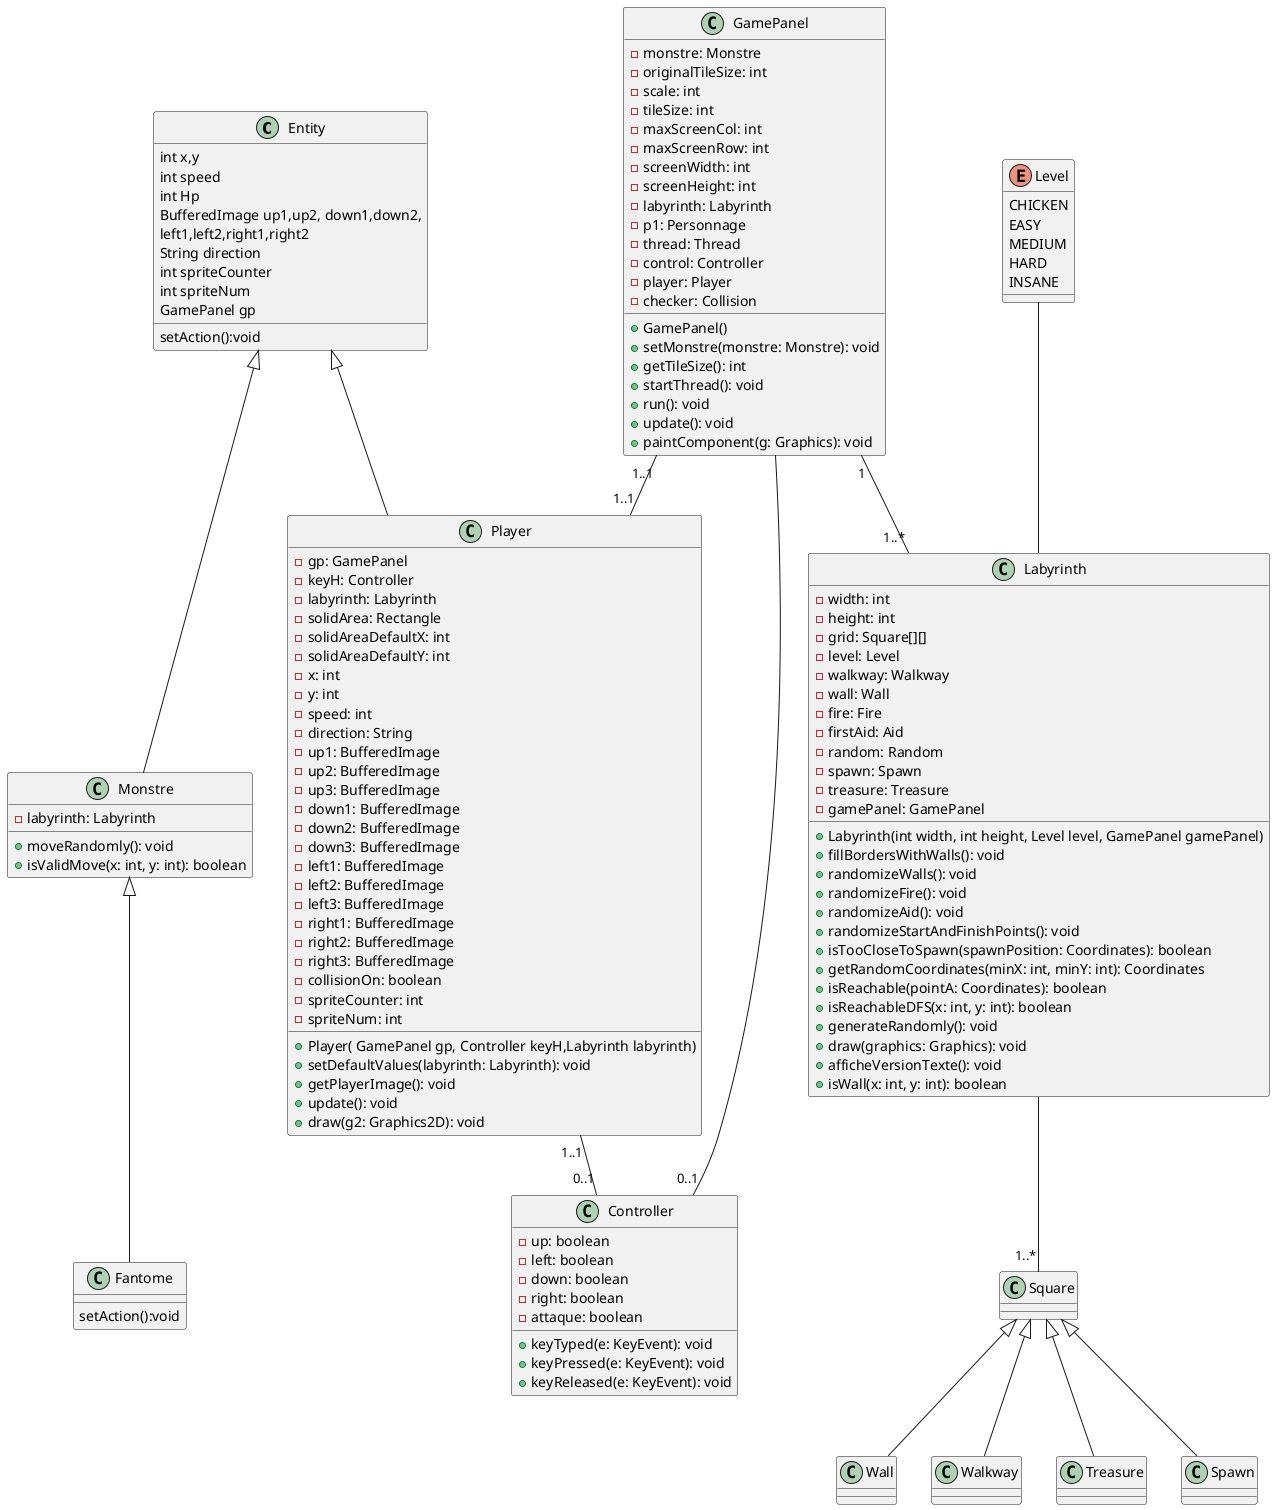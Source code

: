 @startuml
'https://plantuml.com/sequence-diagram


Entity <|--Monstre
Monstre <|--Fantome
GamePanel "1..1" -- "1..1" Player
Entity <|-- Player
GamePanel "1" -- "1..*" Labyrinth
Level -- Labyrinth
Player "1..1" -- "0..1" Controller
GamePanel -- "0..1" Controller
Labyrinth -- "1..*" Square
Square <|-- Wall 
Square <|-- Walkway
Square <|-- Treasure
Square <|-- Spawn

class Entity {
    int x,y
    int speed
    int Hp
    BufferedImage up1,up2, down1,down2,
    left1,left2,right1,right2
    String direction
    int spriteCounter
    int spriteNum
    GamePanel gp
    setAction():void

}

class Player {
        - gp: GamePanel
        - keyH: Controller
        - labyrinth: Labyrinth
        - solidArea: Rectangle
        - solidAreaDefaultX: int
        - solidAreaDefaultY: int
        - x: int
        - y: int
        - speed: int
        - direction: String
        - up1: BufferedImage
        - up2: BufferedImage
        - up3: BufferedImage
        - down1: BufferedImage
        - down2: BufferedImage
        - down3: BufferedImage
        - left1: BufferedImage
        - left2: BufferedImage
        - left3: BufferedImage
        - right1: BufferedImage
        - right2: BufferedImage
        - right3: BufferedImage
        - collisionOn: boolean
        - spriteCounter: int
        - spriteNum: int

        + Player( GamePanel gp, Controller keyH,Labyrinth labyrinth)
        + setDefaultValues(labyrinth: Labyrinth): void
        + getPlayerImage(): void
        + update(): void
        + draw(g2: Graphics2D): void
    }

class GamePanel {
        - monstre: Monstre
        - originalTileSize: int
        - scale: int
        - tileSize: int
        - maxScreenCol: int
        - maxScreenRow: int
        - screenWidth: int
        - screenHeight: int
        - labyrinth: Labyrinth
        - p1: Personnage 
        - thread: Thread
        - control: Controller
        - player: Player
        - checker: Collision

        + GamePanel()
        + setMonstre(monstre: Monstre): void
        + getTileSize(): int
        + startThread(): void
        + run(): void
        + update(): void
        + paintComponent(g: Graphics): void
}

class Monstre {
        - labyrinth: Labyrinth

        + moveRandomly(): void
        + isValidMove(x: int, y: int): boolean
    }

class Fantome {
setAction():void
}


    class Labyrinth {
        - width: int
        - height: int
        - grid: Square[][]
        - level: Level
        - walkway: Walkway
        - wall: Wall
        - fire: Fire
        - firstAid: Aid
        - random: Random
        - spawn: Spawn
        - treasure: Treasure
        - gamePanel: GamePanel

        + Labyrinth(int width, int height, Level level, GamePanel gamePanel)
        + fillBordersWithWalls(): void
        + randomizeWalls(): void
        + randomizeFire(): void
        + randomizeAid(): void
        + randomizeStartAndFinishPoints(): void
        + isTooCloseToSpawn(spawnPosition: Coordinates): boolean
        + getRandomCoordinates(minX: int, minY: int): Coordinates
        + isReachable(pointA: Coordinates): boolean
        + isReachableDFS(x: int, y: int): boolean
        + generateRandomly(): void
        + draw(graphics: Graphics): void
        + afficheVersionTexte(): void
        + isWall(x: int, y: int): boolean
    }

    class Controller {
        - up: boolean
        - left: boolean
        - down: boolean
        - right: boolean
        - attaque: boolean

        + keyTyped(e: KeyEvent): void
        + keyPressed(e: KeyEvent): void
        + keyReleased(e: KeyEvent): void
    }


    enum Level {
        CHICKEN
        EASY
        MEDIUM
        HARD
        INSANE
    }

@enduml


@enduml
